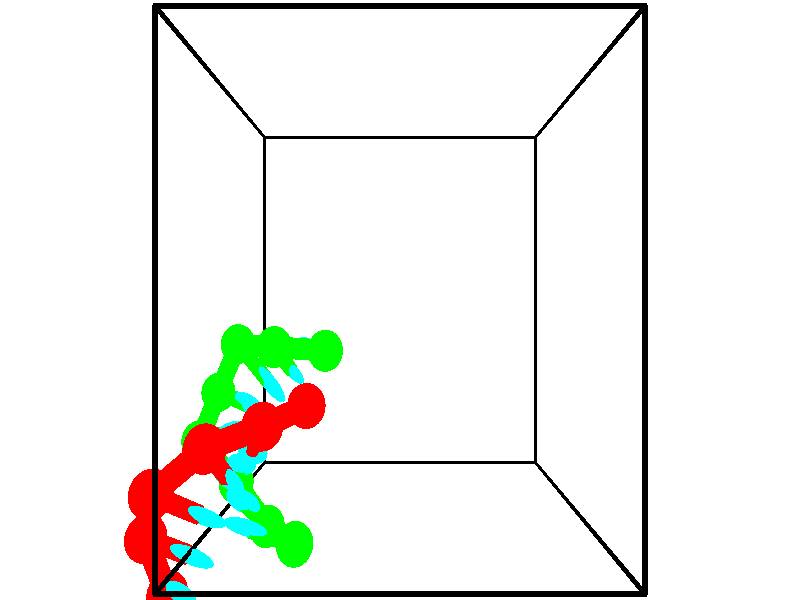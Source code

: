 // switches for output
#declare DRAW_BASES = 1; // possible values are 0, 1; only relevant for DNA ribbons
#declare DRAW_BASES_TYPE = 3; // possible values are 1, 2, 3; only relevant for DNA ribbons
#declare DRAW_FOG = 0; // set to 1 to enable fog

#include "colors.inc"

#include "transforms.inc"
background { rgb <1, 1, 1>}

#default {
   normal{
       ripples 0.25
       frequency 0.20
       turbulence 0.2
       lambda 5
   }
	finish {
		phong 0.1
		phong_size 40.
	}
}

// original window dimensions: 1024x640


// camera settings

camera {
	sky <-0, 1, 0>
	up <-0, 1, 0>
	right 1.6 * <1, 0, 0>
	location <2.5, 2.5, 11.1562>
	look_at <2.5, 2.5, 2.5>
	direction <0, 0, -8.6562>
	angle 67.0682
}


# declare cpy_camera_pos = <2.5, 2.5, 11.1562>;
# if (DRAW_FOG = 1)
fog {
	fog_type 2
	up vnormalize(cpy_camera_pos)
	color rgbt<1,1,1,0.3>
	distance 1e-5
	fog_alt 3e-3
	fog_offset 4
}
# end


// LIGHTS

# declare lum = 6;
global_settings {
	ambient_light rgb lum * <0.05, 0.05, 0.05>
	max_trace_level 15
}# declare cpy_direct_light_amount = 0.25;
light_source
{	1000 * <-1, -1, 1>,
	rgb lum * cpy_direct_light_amount
	parallel
}

light_source
{	1000 * <1, 1, -1>,
	rgb lum * cpy_direct_light_amount
	parallel
}

// strand 0

// nucleotide -1

// particle -1
sphere {
	<0.016938, -1.493925, 4.193759> 0.250000
	pigment { color rgbt <1,0,0,0> }
	no_shadow
}
cylinder {
	<-0.170860, -1.214752, 4.410080>,  <-0.283539, -1.047249, 4.539872>, 0.100000
	pigment { color rgbt <1,0,0,0> }
	no_shadow
}
cylinder {
	<-0.170860, -1.214752, 4.410080>,  <0.016938, -1.493925, 4.193759>, 0.100000
	pigment { color rgbt <1,0,0,0> }
	no_shadow
}

// particle -1
sphere {
	<-0.170860, -1.214752, 4.410080> 0.100000
	pigment { color rgbt <1,0,0,0> }
	no_shadow
}
sphere {
	0, 1
	scale<0.080000,0.200000,0.300000>
	matrix <0.200947, 0.680894, -0.704275,
		-0.859764, -0.221983, -0.459925,
		-0.469497, 0.697931, 0.540801,
		-0.311709, -1.005373, 4.572320>
	pigment { color rgbt <0,1,1,0> }
	no_shadow
}
cylinder {
	<-0.560167, -1.097726, 3.866997>,  <0.016938, -1.493925, 4.193759>, 0.130000
	pigment { color rgbt <1,0,0,0> }
	no_shadow
}

// nucleotide -1

// particle -1
sphere {
	<-0.560167, -1.097726, 3.866997> 0.250000
	pigment { color rgbt <1,0,0,0> }
	no_shadow
}
cylinder {
	<-0.358376, -0.868813, 4.125607>,  <-0.237301, -0.731465, 4.280772>, 0.100000
	pigment { color rgbt <1,0,0,0> }
	no_shadow
}
cylinder {
	<-0.358376, -0.868813, 4.125607>,  <-0.560167, -1.097726, 3.866997>, 0.100000
	pigment { color rgbt <1,0,0,0> }
	no_shadow
}

// particle -1
sphere {
	<-0.358376, -0.868813, 4.125607> 0.100000
	pigment { color rgbt <1,0,0,0> }
	no_shadow
}
sphere {
	0, 1
	scale<0.080000,0.200000,0.300000>
	matrix <0.270364, 0.606433, -0.747759,
		-0.820003, 0.552025, 0.151208,
		0.504479, 0.572283, 0.646524,
		-0.207032, -0.697128, 4.319564>
	pigment { color rgbt <0,1,1,0> }
	no_shadow
}
cylinder {
	<-0.476406, -0.643061, 3.434932>,  <-0.560167, -1.097726, 3.866997>, 0.130000
	pigment { color rgbt <1,0,0,0> }
	no_shadow
}

// nucleotide -1

// particle -1
sphere {
	<-0.476406, -0.643061, 3.434932> 0.250000
	pigment { color rgbt <1,0,0,0> }
	no_shadow
}
cylinder {
	<-0.263664, -0.512573, 3.747524>,  <-0.136019, -0.434281, 3.935080>, 0.100000
	pigment { color rgbt <1,0,0,0> }
	no_shadow
}
cylinder {
	<-0.263664, -0.512573, 3.747524>,  <-0.476406, -0.643061, 3.434932>, 0.100000
	pigment { color rgbt <1,0,0,0> }
	no_shadow
}

// particle -1
sphere {
	<-0.263664, -0.512573, 3.747524> 0.100000
	pigment { color rgbt <1,0,0,0> }
	no_shadow
}
sphere {
	0, 1
	scale<0.080000,0.200000,0.300000>
	matrix <0.442254, 0.679984, -0.584836,
		-0.722179, 0.656660, 0.217380,
		0.531854, 0.326219, 0.781481,
		-0.104108, -0.414707, 3.981969>
	pigment { color rgbt <0,1,1,0> }
	no_shadow
}
cylinder {
	<-0.684990, 0.009789, 3.591427>,  <-0.476406, -0.643061, 3.434932>, 0.130000
	pigment { color rgbt <1,0,0,0> }
	no_shadow
}

// nucleotide -1

// particle -1
sphere {
	<-0.684990, 0.009789, 3.591427> 0.250000
	pigment { color rgbt <1,0,0,0> }
	no_shadow
}
cylinder {
	<-0.311775, -0.050781, 3.721973>,  <-0.087847, -0.087123, 3.800301>, 0.100000
	pigment { color rgbt <1,0,0,0> }
	no_shadow
}
cylinder {
	<-0.311775, -0.050781, 3.721973>,  <-0.684990, 0.009789, 3.591427>, 0.100000
	pigment { color rgbt <1,0,0,0> }
	no_shadow
}

// particle -1
sphere {
	<-0.311775, -0.050781, 3.721973> 0.100000
	pigment { color rgbt <1,0,0,0> }
	no_shadow
}
sphere {
	0, 1
	scale<0.080000,0.200000,0.300000>
	matrix <0.302661, 0.820803, -0.484436,
		-0.194527, 0.550774, 0.811669,
		0.933036, -0.151425, 0.326366,
		-0.031864, -0.096209, 3.819883>
	pigment { color rgbt <0,1,1,0> }
	no_shadow
}
cylinder {
	<-0.430902, 0.590140, 4.052015>,  <-0.684990, 0.009789, 3.591427>, 0.130000
	pigment { color rgbt <1,0,0,0> }
	no_shadow
}

// nucleotide -1

// particle -1
sphere {
	<-0.430902, 0.590140, 4.052015> 0.250000
	pigment { color rgbt <1,0,0,0> }
	no_shadow
}
cylinder {
	<-0.145573, 0.403931, 3.842461>,  <0.025625, 0.292205, 3.716728>, 0.100000
	pigment { color rgbt <1,0,0,0> }
	no_shadow
}
cylinder {
	<-0.145573, 0.403931, 3.842461>,  <-0.430902, 0.590140, 4.052015>, 0.100000
	pigment { color rgbt <1,0,0,0> }
	no_shadow
}

// particle -1
sphere {
	<-0.145573, 0.403931, 3.842461> 0.100000
	pigment { color rgbt <1,0,0,0> }
	no_shadow
}
sphere {
	0, 1
	scale<0.080000,0.200000,0.300000>
	matrix <0.213386, 0.856291, -0.470353,
		0.667559, 0.223724, 0.710149,
		0.713324, -0.465524, -0.523886,
		0.068424, 0.264273, 3.685295>
	pigment { color rgbt <0,1,1,0> }
	no_shadow
}
cylinder {
	<0.178415, 1.023938, 3.979521>,  <-0.430902, 0.590140, 4.052015>, 0.130000
	pigment { color rgbt <1,0,0,0> }
	no_shadow
}

// nucleotide -1

// particle -1
sphere {
	<0.178415, 1.023938, 3.979521> 0.250000
	pigment { color rgbt <1,0,0,0> }
	no_shadow
}
cylinder {
	<0.249359, 0.778847, 3.671467>,  <0.291926, 0.631792, 3.486634>, 0.100000
	pigment { color rgbt <1,0,0,0> }
	no_shadow
}
cylinder {
	<0.249359, 0.778847, 3.671467>,  <0.178415, 1.023938, 3.979521>, 0.100000
	pigment { color rgbt <1,0,0,0> }
	no_shadow
}

// particle -1
sphere {
	<0.249359, 0.778847, 3.671467> 0.100000
	pigment { color rgbt <1,0,0,0> }
	no_shadow
}
sphere {
	0, 1
	scale<0.080000,0.200000,0.300000>
	matrix <0.357852, 0.769127, -0.529513,
		0.916780, -0.181680, 0.355679,
		0.177360, -0.612728, -0.770135,
		0.302567, 0.595028, 3.440426>
	pigment { color rgbt <0,1,1,0> }
	no_shadow
}
cylinder {
	<0.819052, 1.212890, 3.787042>,  <0.178415, 1.023938, 3.979521>, 0.130000
	pigment { color rgbt <1,0,0,0> }
	no_shadow
}

// nucleotide -1

// particle -1
sphere {
	<0.819052, 1.212890, 3.787042> 0.250000
	pigment { color rgbt <1,0,0,0> }
	no_shadow
}
cylinder {
	<0.674194, 1.008568, 3.475163>,  <0.587280, 0.885975, 3.288035>, 0.100000
	pigment { color rgbt <1,0,0,0> }
	no_shadow
}
cylinder {
	<0.674194, 1.008568, 3.475163>,  <0.819052, 1.212890, 3.787042>, 0.100000
	pigment { color rgbt <1,0,0,0> }
	no_shadow
}

// particle -1
sphere {
	<0.674194, 1.008568, 3.475163> 0.100000
	pigment { color rgbt <1,0,0,0> }
	no_shadow
}
sphere {
	0, 1
	scale<0.080000,0.200000,0.300000>
	matrix <0.251511, 0.751904, -0.609412,
		0.897549, -0.416797, -0.143824,
		-0.362143, -0.510804, -0.779700,
		0.565551, 0.855327, 3.241253>
	pigment { color rgbt <0,1,1,0> }
	no_shadow
}
cylinder {
	<1.267437, 1.337371, 3.206758>,  <0.819052, 1.212890, 3.787042>, 0.130000
	pigment { color rgbt <1,0,0,0> }
	no_shadow
}

// nucleotide -1

// particle -1
sphere {
	<1.267437, 1.337371, 3.206758> 0.250000
	pigment { color rgbt <1,0,0,0> }
	no_shadow
}
cylinder {
	<0.928715, 1.214676, 3.032940>,  <0.725481, 1.141059, 2.928649>, 0.100000
	pigment { color rgbt <1,0,0,0> }
	no_shadow
}
cylinder {
	<0.928715, 1.214676, 3.032940>,  <1.267437, 1.337371, 3.206758>, 0.100000
	pigment { color rgbt <1,0,0,0> }
	no_shadow
}

// particle -1
sphere {
	<0.928715, 1.214676, 3.032940> 0.100000
	pigment { color rgbt <1,0,0,0> }
	no_shadow
}
sphere {
	0, 1
	scale<0.080000,0.200000,0.300000>
	matrix <0.095064, 0.716536, -0.691042,
		0.523337, -0.626489, -0.577607,
		-0.846806, -0.306738, -0.434546,
		0.674673, 1.122654, 2.902576>
	pigment { color rgbt <0,1,1,0> }
	no_shadow
}
// strand 1

// nucleotide -1

// particle -1
sphere {
	<1.433151, 1.896265, 2.533094> 0.250000
	pigment { color rgbt <0,1,0,0> }
	no_shadow
}
cylinder {
	<1.263397, 1.900040, 2.170921>,  <1.161545, 1.902304, 1.953617>, 0.100000
	pigment { color rgbt <0,1,0,0> }
	no_shadow
}
cylinder {
	<1.263397, 1.900040, 2.170921>,  <1.433151, 1.896265, 2.533094>, 0.100000
	pigment { color rgbt <0,1,0,0> }
	no_shadow
}

// particle -1
sphere {
	<1.263397, 1.900040, 2.170921> 0.100000
	pigment { color rgbt <0,1,0,0> }
	no_shadow
}
sphere {
	0, 1
	scale<0.080000,0.200000,0.300000>
	matrix <-0.495752, -0.839181, 0.223618,
		-0.757712, 0.543771, 0.360814,
		-0.424385, 0.009436, -0.905433,
		1.136082, 1.902871, 1.899292>
	pigment { color rgbt <0,1,1,0> }
	no_shadow
}
cylinder {
	<0.697982, 1.937726, 2.506958>,  <1.433151, 1.896265, 2.533094>, 0.130000
	pigment { color rgbt <0,1,0,0> }
	no_shadow
}

// nucleotide -1

// particle -1
sphere {
	<0.697982, 1.937726, 2.506958> 0.250000
	pigment { color rgbt <0,1,0,0> }
	no_shadow
}
cylinder {
	<0.782919, 1.742218, 2.168488>,  <0.833881, 1.624913, 1.965405>, 0.100000
	pigment { color rgbt <0,1,0,0> }
	no_shadow
}
cylinder {
	<0.782919, 1.742218, 2.168488>,  <0.697982, 1.937726, 2.506958>, 0.100000
	pigment { color rgbt <0,1,0,0> }
	no_shadow
}

// particle -1
sphere {
	<0.782919, 1.742218, 2.168488> 0.100000
	pigment { color rgbt <0,1,0,0> }
	no_shadow
}
sphere {
	0, 1
	scale<0.080000,0.200000,0.300000>
	matrix <-0.579564, -0.760179, 0.293658,
		-0.786777, 0.428058, -0.444690,
		0.212341, -0.488769, -0.846177,
		0.846621, 1.595587, 1.914634>
	pigment { color rgbt <0,1,1,0> }
	no_shadow
}
cylinder {
	<0.061224, 1.945619, 2.062730>,  <0.697982, 1.937726, 2.506958>, 0.130000
	pigment { color rgbt <0,1,0,0> }
	no_shadow
}

// nucleotide -1

// particle -1
sphere {
	<0.061224, 1.945619, 2.062730> 0.250000
	pigment { color rgbt <0,1,0,0> }
	no_shadow
}
cylinder {
	<0.341618, 1.660522, 2.072716>,  <0.509854, 1.489465, 2.078707>, 0.100000
	pigment { color rgbt <0,1,0,0> }
	no_shadow
}
cylinder {
	<0.341618, 1.660522, 2.072716>,  <0.061224, 1.945619, 2.062730>, 0.100000
	pigment { color rgbt <0,1,0,0> }
	no_shadow
}

// particle -1
sphere {
	<0.341618, 1.660522, 2.072716> 0.100000
	pigment { color rgbt <0,1,0,0> }
	no_shadow
}
sphere {
	0, 1
	scale<0.080000,0.200000,0.300000>
	matrix <-0.622430, -0.594325, 0.509272,
		-0.348142, -0.372530, -0.860243,
		0.700983, -0.712741, 0.024964,
		0.551913, 1.446700, 2.080205>
	pigment { color rgbt <0,1,1,0> }
	no_shadow
}
cylinder {
	<-0.291450, 1.317403, 1.872648>,  <0.061224, 1.945619, 2.062730>, 0.130000
	pigment { color rgbt <0,1,0,0> }
	no_shadow
}

// nucleotide -1

// particle -1
sphere {
	<-0.291450, 1.317403, 1.872648> 0.250000
	pigment { color rgbt <0,1,0,0> }
	no_shadow
}
cylinder {
	<0.036295, 1.255661, 2.093491>,  <0.232942, 1.218616, 2.225996>, 0.100000
	pigment { color rgbt <0,1,0,0> }
	no_shadow
}
cylinder {
	<0.036295, 1.255661, 2.093491>,  <-0.291450, 1.317403, 1.872648>, 0.100000
	pigment { color rgbt <0,1,0,0> }
	no_shadow
}

// particle -1
sphere {
	<0.036295, 1.255661, 2.093491> 0.100000
	pigment { color rgbt <0,1,0,0> }
	no_shadow
}
sphere {
	0, 1
	scale<0.080000,0.200000,0.300000>
	matrix <-0.514864, -0.621671, 0.590288,
		0.252113, -0.767919, -0.588846,
		0.819362, -0.154356, 0.552105,
		0.282104, 1.209354, 2.259122>
	pigment { color rgbt <0,1,1,0> }
	no_shadow
}
cylinder {
	<-0.430176, 0.782489, 2.335025>,  <-0.291450, 1.317403, 1.872648>, 0.130000
	pigment { color rgbt <0,1,0,0> }
	no_shadow
}

// nucleotide -1

// particle -1
sphere {
	<-0.430176, 0.782489, 2.335025> 0.250000
	pigment { color rgbt <0,1,0,0> }
	no_shadow
}
cylinder {
	<-0.072273, 0.881348, 2.483795>,  <0.142468, 0.940663, 2.573057>, 0.100000
	pigment { color rgbt <0,1,0,0> }
	no_shadow
}
cylinder {
	<-0.072273, 0.881348, 2.483795>,  <-0.430176, 0.782489, 2.335025>, 0.100000
	pigment { color rgbt <0,1,0,0> }
	no_shadow
}

// particle -1
sphere {
	<-0.072273, 0.881348, 2.483795> 0.100000
	pigment { color rgbt <0,1,0,0> }
	no_shadow
}
sphere {
	0, 1
	scale<0.080000,0.200000,0.300000>
	matrix <0.001041, -0.834031, 0.551716,
		0.446553, -0.493264, -0.746512,
		0.894756, 0.247148, 0.371926,
		0.196154, 0.955492, 2.595373>
	pigment { color rgbt <0,1,1,0> }
	no_shadow
}
cylinder {
	<0.074679, 0.248733, 2.213320>,  <-0.430176, 0.782489, 2.335025>, 0.130000
	pigment { color rgbt <0,1,0,0> }
	no_shadow
}

// nucleotide -1

// particle -1
sphere {
	<0.074679, 0.248733, 2.213320> 0.250000
	pigment { color rgbt <0,1,0,0> }
	no_shadow
}
cylinder {
	<0.202122, 0.448334, 2.535683>,  <0.278588, 0.568094, 2.729100>, 0.100000
	pigment { color rgbt <0,1,0,0> }
	no_shadow
}
cylinder {
	<0.202122, 0.448334, 2.535683>,  <0.074679, 0.248733, 2.213320>, 0.100000
	pigment { color rgbt <0,1,0,0> }
	no_shadow
}

// particle -1
sphere {
	<0.202122, 0.448334, 2.535683> 0.100000
	pigment { color rgbt <0,1,0,0> }
	no_shadow
}
sphere {
	0, 1
	scale<0.080000,0.200000,0.300000>
	matrix <-0.061842, -0.837460, 0.542988,
		0.945867, -0.222839, -0.235961,
		0.318607, 0.499003, 0.805907,
		0.297704, 0.598035, 2.777455>
	pigment { color rgbt <0,1,1,0> }
	no_shadow
}
cylinder {
	<0.585504, -0.213949, 2.465338>,  <0.074679, 0.248733, 2.213320>, 0.130000
	pigment { color rgbt <0,1,0,0> }
	no_shadow
}

// nucleotide -1

// particle -1
sphere {
	<0.585504, -0.213949, 2.465338> 0.250000
	pigment { color rgbt <0,1,0,0> }
	no_shadow
}
cylinder {
	<0.464977, 0.036026, 2.753410>,  <0.392661, 0.186011, 2.926254>, 0.100000
	pigment { color rgbt <0,1,0,0> }
	no_shadow
}
cylinder {
	<0.464977, 0.036026, 2.753410>,  <0.585504, -0.213949, 2.465338>, 0.100000
	pigment { color rgbt <0,1,0,0> }
	no_shadow
}

// particle -1
sphere {
	<0.464977, 0.036026, 2.753410> 0.100000
	pigment { color rgbt <0,1,0,0> }
	no_shadow
}
sphere {
	0, 1
	scale<0.080000,0.200000,0.300000>
	matrix <-0.058148, -0.765922, 0.640299,
		0.951750, 0.151056, 0.267124,
		-0.301317, 0.624937, 0.720182,
		0.374582, 0.223507, 2.969465>
	pigment { color rgbt <0,1,1,0> }
	no_shadow
}
cylinder {
	<1.074315, -0.251895, 2.991627>,  <0.585504, -0.213949, 2.465338>, 0.130000
	pigment { color rgbt <0,1,0,0> }
	no_shadow
}

// nucleotide -1

// particle -1
sphere {
	<1.074315, -0.251895, 2.991627> 0.250000
	pigment { color rgbt <0,1,0,0> }
	no_shadow
}
cylinder {
	<0.738132, -0.098541, 3.144806>,  <0.536423, -0.006529, 3.236713>, 0.100000
	pigment { color rgbt <0,1,0,0> }
	no_shadow
}
cylinder {
	<0.738132, -0.098541, 3.144806>,  <1.074315, -0.251895, 2.991627>, 0.100000
	pigment { color rgbt <0,1,0,0> }
	no_shadow
}

// particle -1
sphere {
	<0.738132, -0.098541, 3.144806> 0.100000
	pigment { color rgbt <0,1,0,0> }
	no_shadow
}
sphere {
	0, 1
	scale<0.080000,0.200000,0.300000>
	matrix <-0.147583, -0.841937, 0.519001,
		0.521394, 0.379681, 0.764193,
		-0.840457, 0.383386, 0.382946,
		0.485995, 0.016474, 3.259690>
	pigment { color rgbt <0,1,1,0> }
	no_shadow
}
// box output
cylinder {
	<0.000000, 0.000000, 0.000000>,  <5.000000, 0.000000, 0.000000>, 0.025000
	pigment { color rgbt <0,0,0,0> }
	no_shadow
}
cylinder {
	<0.000000, 0.000000, 0.000000>,  <0.000000, 5.000000, 0.000000>, 0.025000
	pigment { color rgbt <0,0,0,0> }
	no_shadow
}
cylinder {
	<0.000000, 0.000000, 0.000000>,  <0.000000, 0.000000, 5.000000>, 0.025000
	pigment { color rgbt <0,0,0,0> }
	no_shadow
}
cylinder {
	<5.000000, 5.000000, 5.000000>,  <0.000000, 5.000000, 5.000000>, 0.025000
	pigment { color rgbt <0,0,0,0> }
	no_shadow
}
cylinder {
	<5.000000, 5.000000, 5.000000>,  <5.000000, 0.000000, 5.000000>, 0.025000
	pigment { color rgbt <0,0,0,0> }
	no_shadow
}
cylinder {
	<5.000000, 5.000000, 5.000000>,  <5.000000, 5.000000, 0.000000>, 0.025000
	pigment { color rgbt <0,0,0,0> }
	no_shadow
}
cylinder {
	<0.000000, 0.000000, 5.000000>,  <0.000000, 5.000000, 5.000000>, 0.025000
	pigment { color rgbt <0,0,0,0> }
	no_shadow
}
cylinder {
	<0.000000, 0.000000, 5.000000>,  <5.000000, 0.000000, 5.000000>, 0.025000
	pigment { color rgbt <0,0,0,0> }
	no_shadow
}
cylinder {
	<5.000000, 5.000000, 0.000000>,  <0.000000, 5.000000, 0.000000>, 0.025000
	pigment { color rgbt <0,0,0,0> }
	no_shadow
}
cylinder {
	<5.000000, 5.000000, 0.000000>,  <5.000000, 0.000000, 0.000000>, 0.025000
	pigment { color rgbt <0,0,0,0> }
	no_shadow
}
cylinder {
	<5.000000, 0.000000, 5.000000>,  <5.000000, 0.000000, 0.000000>, 0.025000
	pigment { color rgbt <0,0,0,0> }
	no_shadow
}
cylinder {
	<0.000000, 5.000000, 0.000000>,  <0.000000, 5.000000, 5.000000>, 0.025000
	pigment { color rgbt <0,0,0,0> }
	no_shadow
}
// end of box output
